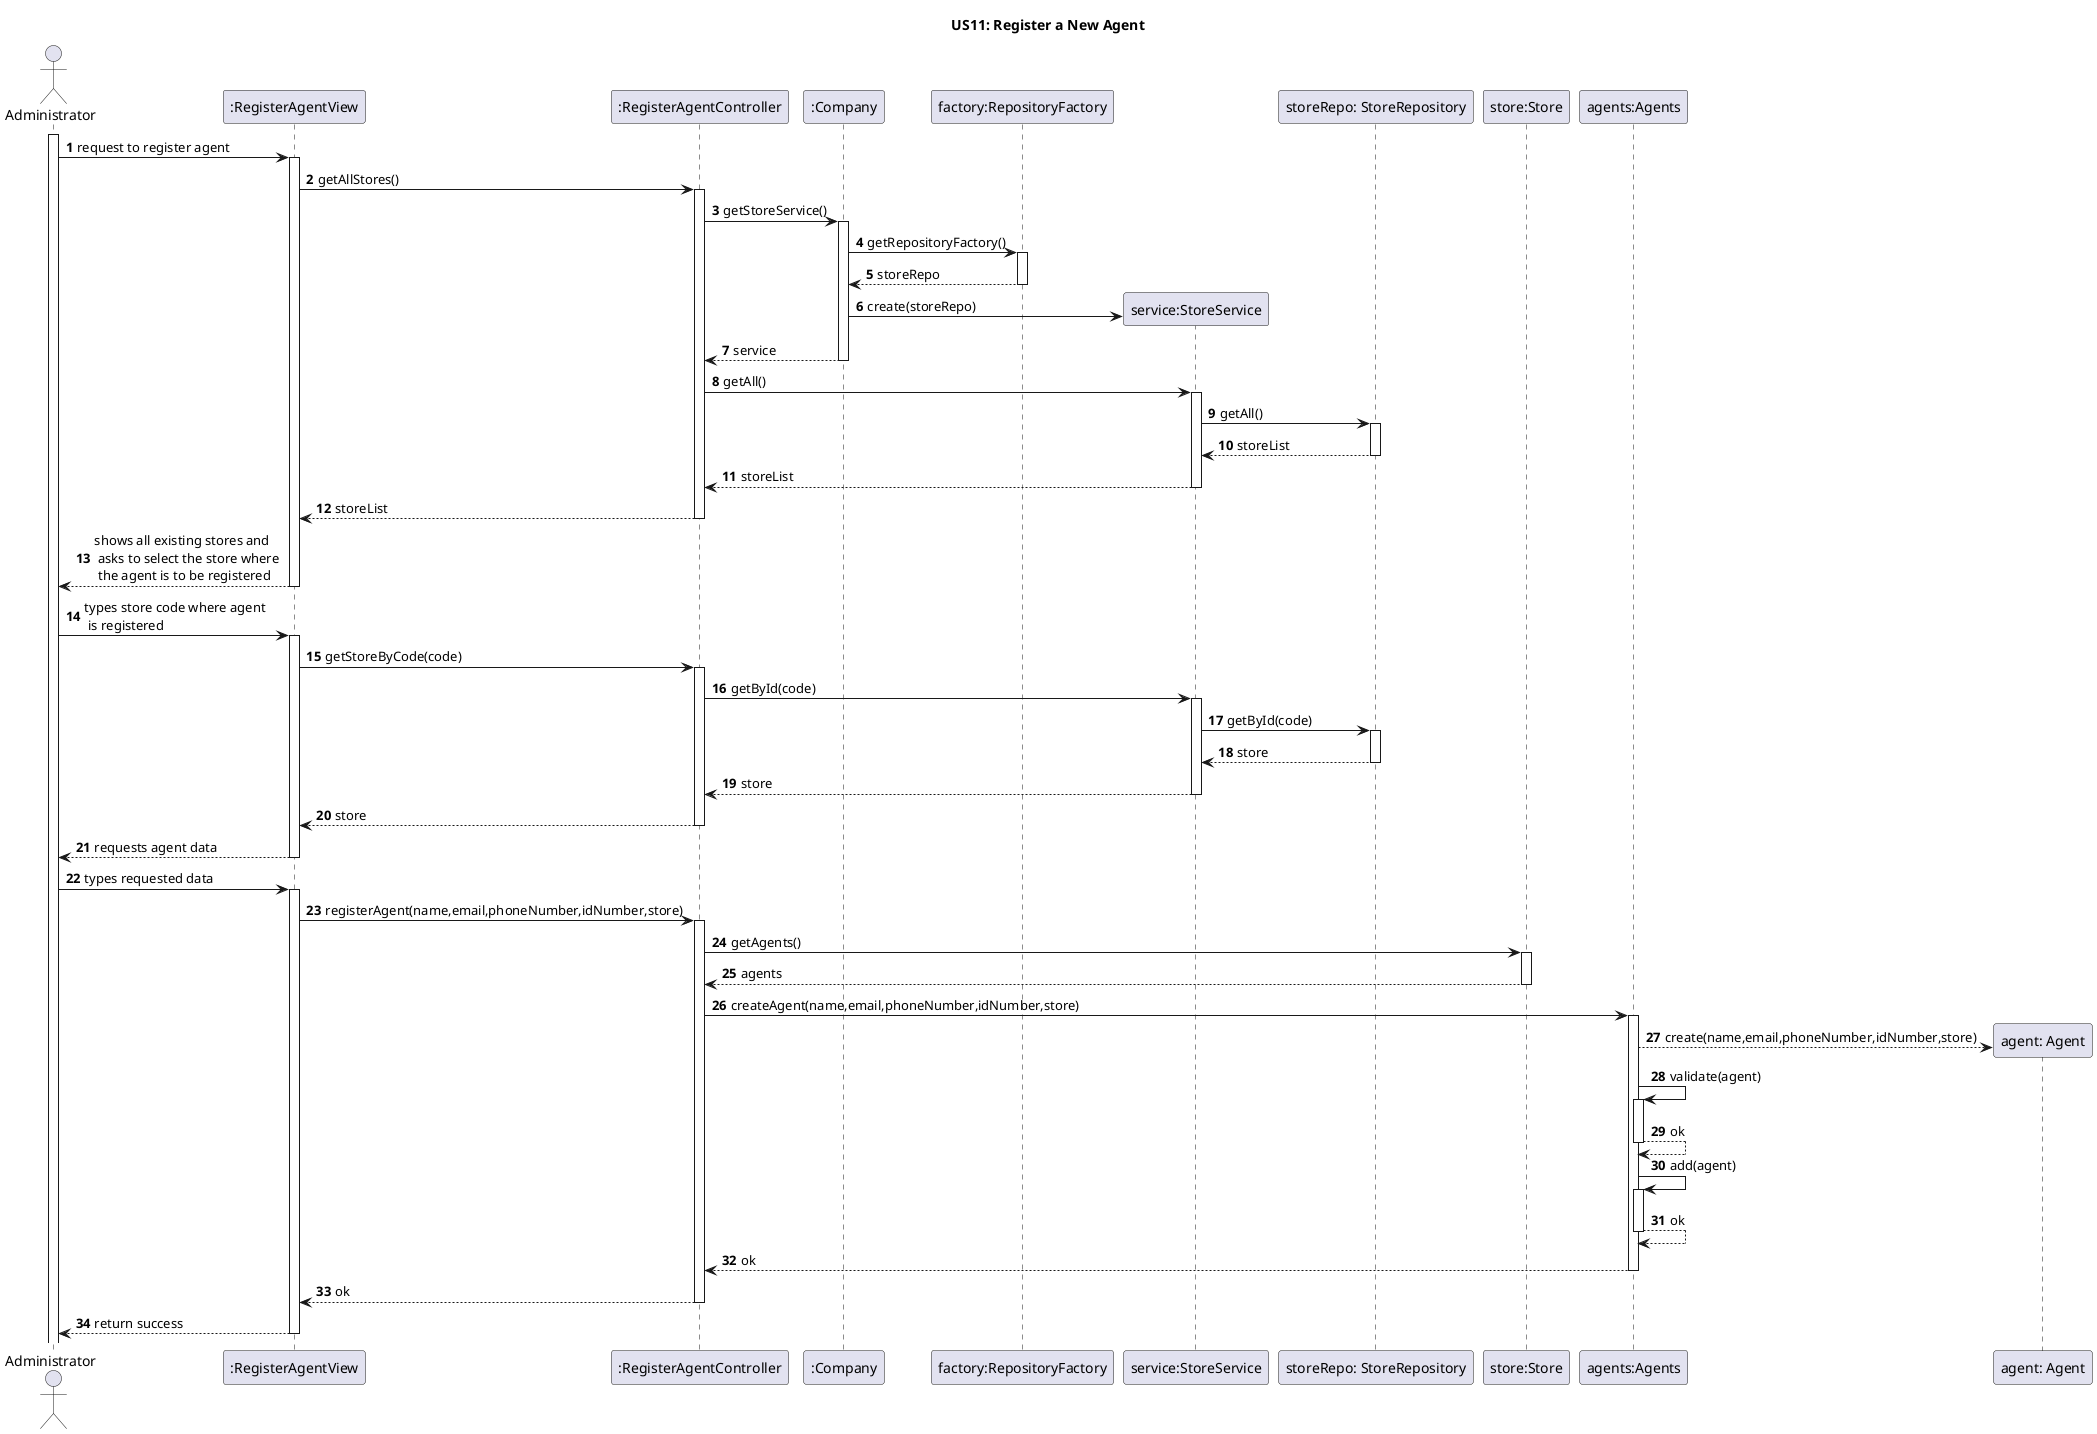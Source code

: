 @startuml
'https://plantuml.com/sequence-diagram

title US11: Register a New Agent

autoactivate on
autonumber

actor "Administrator" as User
participant ":RegisterAgentView" as UI
participant ":RegisterAgentController" as Ctrl
participant ":Company" as Company
participant "factory:RepositoryFactory" as factory
participant "service:StoreService" as Service
participant "storeRepo: StoreRepository" as storeRepo
participant "store:Store" as Store
participant "agents:Agents" as agentContainer
participant "agent: Agent" as Agent

activate User



User -> UI: request to register agent
UI -> Ctrl: getAllStores()
Ctrl-> Company: getStoreService()
Company -> factory: getRepositoryFactory()
factory --> Company: storeRepo
Company ->"Service"**: create(storeRepo)
Company -->Ctrl: service
Ctrl -> Service: getAll()
Service -> storeRepo: getAll()
storeRepo --> Service: storeList
Service-->Ctrl: storeList
Ctrl --> UI: storeList
UI--> User: shows all existing stores and \n asks to select the store where \n the agent is to be registered
User-> UI: types store code where agent \n is registered
UI-> Ctrl: getStoreByCode(code)
Ctrl -> Service: getById(code)
Service -> storeRepo: getById(code)
storeRepo--> Service: store
Service -->Ctrl: store
Ctrl--> UI: store
UI --> User: requests agent data
User -> UI: types requested data
UI -> Ctrl: registerAgent(name,email,phoneNumber,idNumber,store)
Ctrl -> Store: getAgents()
Store --> Ctrl: agents
Ctrl -> agentContainer: createAgent(name,email,phoneNumber,idNumber,store)
agentContainer --> Agent**: create(name,email,phoneNumber,idNumber,store)
agentContainer -> agentContainer: validate(agent)
agentContainer --> agentContainer: ok
agentContainer -> agentContainer: add(agent)
agentContainer --> agentContainer: ok
agentContainer --> Ctrl: ok
Ctrl --> UI: ok
UI --> User: return success





@enduml
